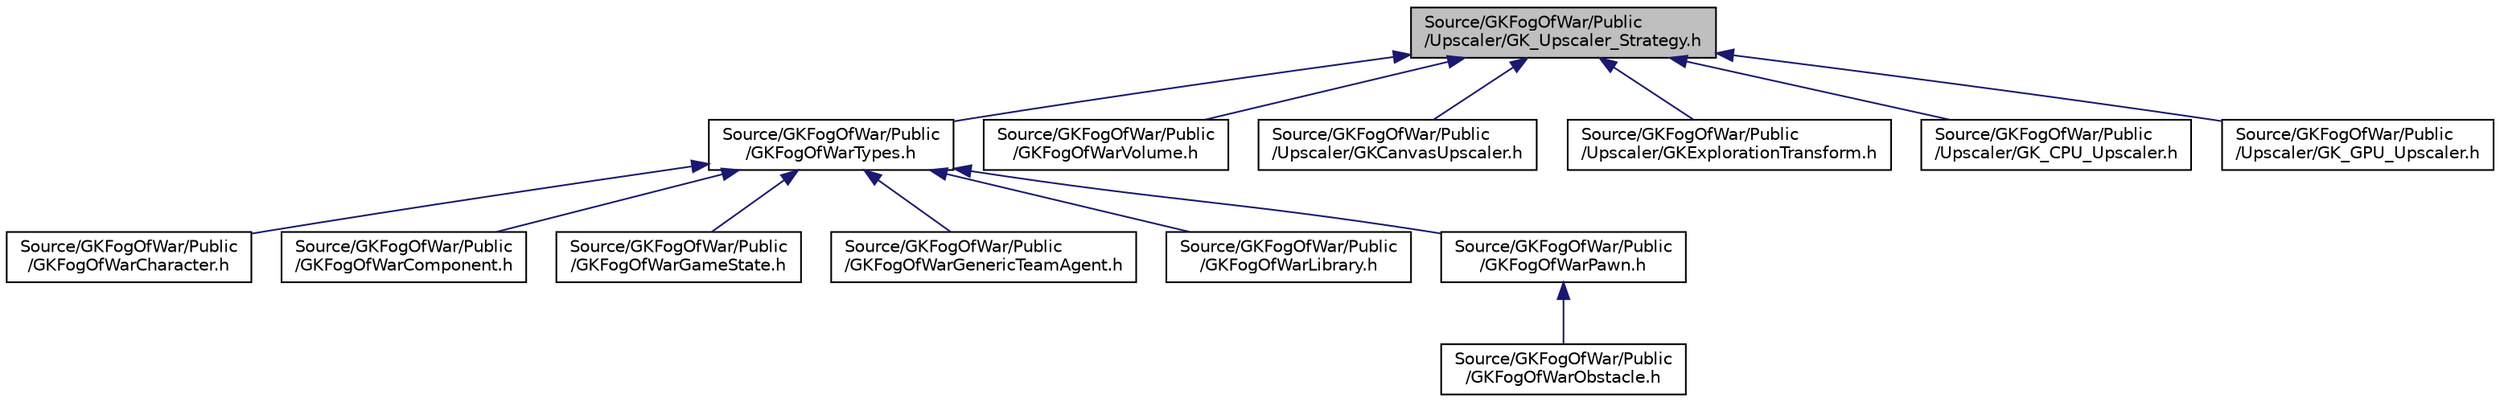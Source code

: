 digraph "Source/GKFogOfWar/Public/Upscaler/GK_Upscaler_Strategy.h"
{
 // LATEX_PDF_SIZE
  edge [fontname="Helvetica",fontsize="10",labelfontname="Helvetica",labelfontsize="10"];
  node [fontname="Helvetica",fontsize="10",shape=record];
  Node1 [label="Source/GKFogOfWar/Public\l/Upscaler/GK_Upscaler_Strategy.h",height=0.2,width=0.4,color="black", fillcolor="grey75", style="filled", fontcolor="black",tooltip=" "];
  Node1 -> Node2 [dir="back",color="midnightblue",fontsize="10",style="solid",fontname="Helvetica"];
  Node2 [label="Source/GKFogOfWar/Public\l/GKFogOfWarTypes.h",height=0.2,width=0.4,color="black", fillcolor="white", style="filled",URL="$GKFogOfWarTypes_8h.html",tooltip=" "];
  Node2 -> Node3 [dir="back",color="midnightblue",fontsize="10",style="solid",fontname="Helvetica"];
  Node3 [label="Source/GKFogOfWar/Public\l/GKFogOfWarCharacter.h",height=0.2,width=0.4,color="black", fillcolor="white", style="filled",URL="$GKFogOfWarCharacter_8h.html",tooltip=" "];
  Node2 -> Node4 [dir="back",color="midnightblue",fontsize="10",style="solid",fontname="Helvetica"];
  Node4 [label="Source/GKFogOfWar/Public\l/GKFogOfWarComponent.h",height=0.2,width=0.4,color="black", fillcolor="white", style="filled",URL="$GKFogOfWarComponent_8h.html",tooltip=" "];
  Node2 -> Node5 [dir="back",color="midnightblue",fontsize="10",style="solid",fontname="Helvetica"];
  Node5 [label="Source/GKFogOfWar/Public\l/GKFogOfWarGameState.h",height=0.2,width=0.4,color="black", fillcolor="white", style="filled",URL="$GKFogOfWarGameState_8h.html",tooltip=" "];
  Node2 -> Node6 [dir="back",color="midnightblue",fontsize="10",style="solid",fontname="Helvetica"];
  Node6 [label="Source/GKFogOfWar/Public\l/GKFogOfWarGenericTeamAgent.h",height=0.2,width=0.4,color="black", fillcolor="white", style="filled",URL="$GKFogOfWarGenericTeamAgent_8h.html",tooltip=" "];
  Node2 -> Node7 [dir="back",color="midnightblue",fontsize="10",style="solid",fontname="Helvetica"];
  Node7 [label="Source/GKFogOfWar/Public\l/GKFogOfWarLibrary.h",height=0.2,width=0.4,color="black", fillcolor="white", style="filled",URL="$GKFogOfWarLibrary_8h.html",tooltip=" "];
  Node2 -> Node8 [dir="back",color="midnightblue",fontsize="10",style="solid",fontname="Helvetica"];
  Node8 [label="Source/GKFogOfWar/Public\l/GKFogOfWarPawn.h",height=0.2,width=0.4,color="black", fillcolor="white", style="filled",URL="$GKFogOfWarPawn_8h.html",tooltip=" "];
  Node8 -> Node9 [dir="back",color="midnightblue",fontsize="10",style="solid",fontname="Helvetica"];
  Node9 [label="Source/GKFogOfWar/Public\l/GKFogOfWarObstacle.h",height=0.2,width=0.4,color="black", fillcolor="white", style="filled",URL="$GKFogOfWarObstacle_8h.html",tooltip=" "];
  Node1 -> Node10 [dir="back",color="midnightblue",fontsize="10",style="solid",fontname="Helvetica"];
  Node10 [label="Source/GKFogOfWar/Public\l/GKFogOfWarVolume.h",height=0.2,width=0.4,color="black", fillcolor="white", style="filled",URL="$GKFogOfWarVolume_8h.html",tooltip=" "];
  Node1 -> Node11 [dir="back",color="midnightblue",fontsize="10",style="solid",fontname="Helvetica"];
  Node11 [label="Source/GKFogOfWar/Public\l/Upscaler/GKCanvasUpscaler.h",height=0.2,width=0.4,color="black", fillcolor="white", style="filled",URL="$GKCanvasUpscaler_8h.html",tooltip=" "];
  Node1 -> Node12 [dir="back",color="midnightblue",fontsize="10",style="solid",fontname="Helvetica"];
  Node12 [label="Source/GKFogOfWar/Public\l/Upscaler/GKExplorationTransform.h",height=0.2,width=0.4,color="black", fillcolor="white", style="filled",URL="$GKExplorationTransform_8h.html",tooltip=" "];
  Node1 -> Node13 [dir="back",color="midnightblue",fontsize="10",style="solid",fontname="Helvetica"];
  Node13 [label="Source/GKFogOfWar/Public\l/Upscaler/GK_CPU_Upscaler.h",height=0.2,width=0.4,color="black", fillcolor="white", style="filled",URL="$GK__CPU__Upscaler_8h.html",tooltip=" "];
  Node1 -> Node14 [dir="back",color="midnightblue",fontsize="10",style="solid",fontname="Helvetica"];
  Node14 [label="Source/GKFogOfWar/Public\l/Upscaler/GK_GPU_Upscaler.h",height=0.2,width=0.4,color="black", fillcolor="white", style="filled",URL="$GK__GPU__Upscaler_8h.html",tooltip=" "];
}
